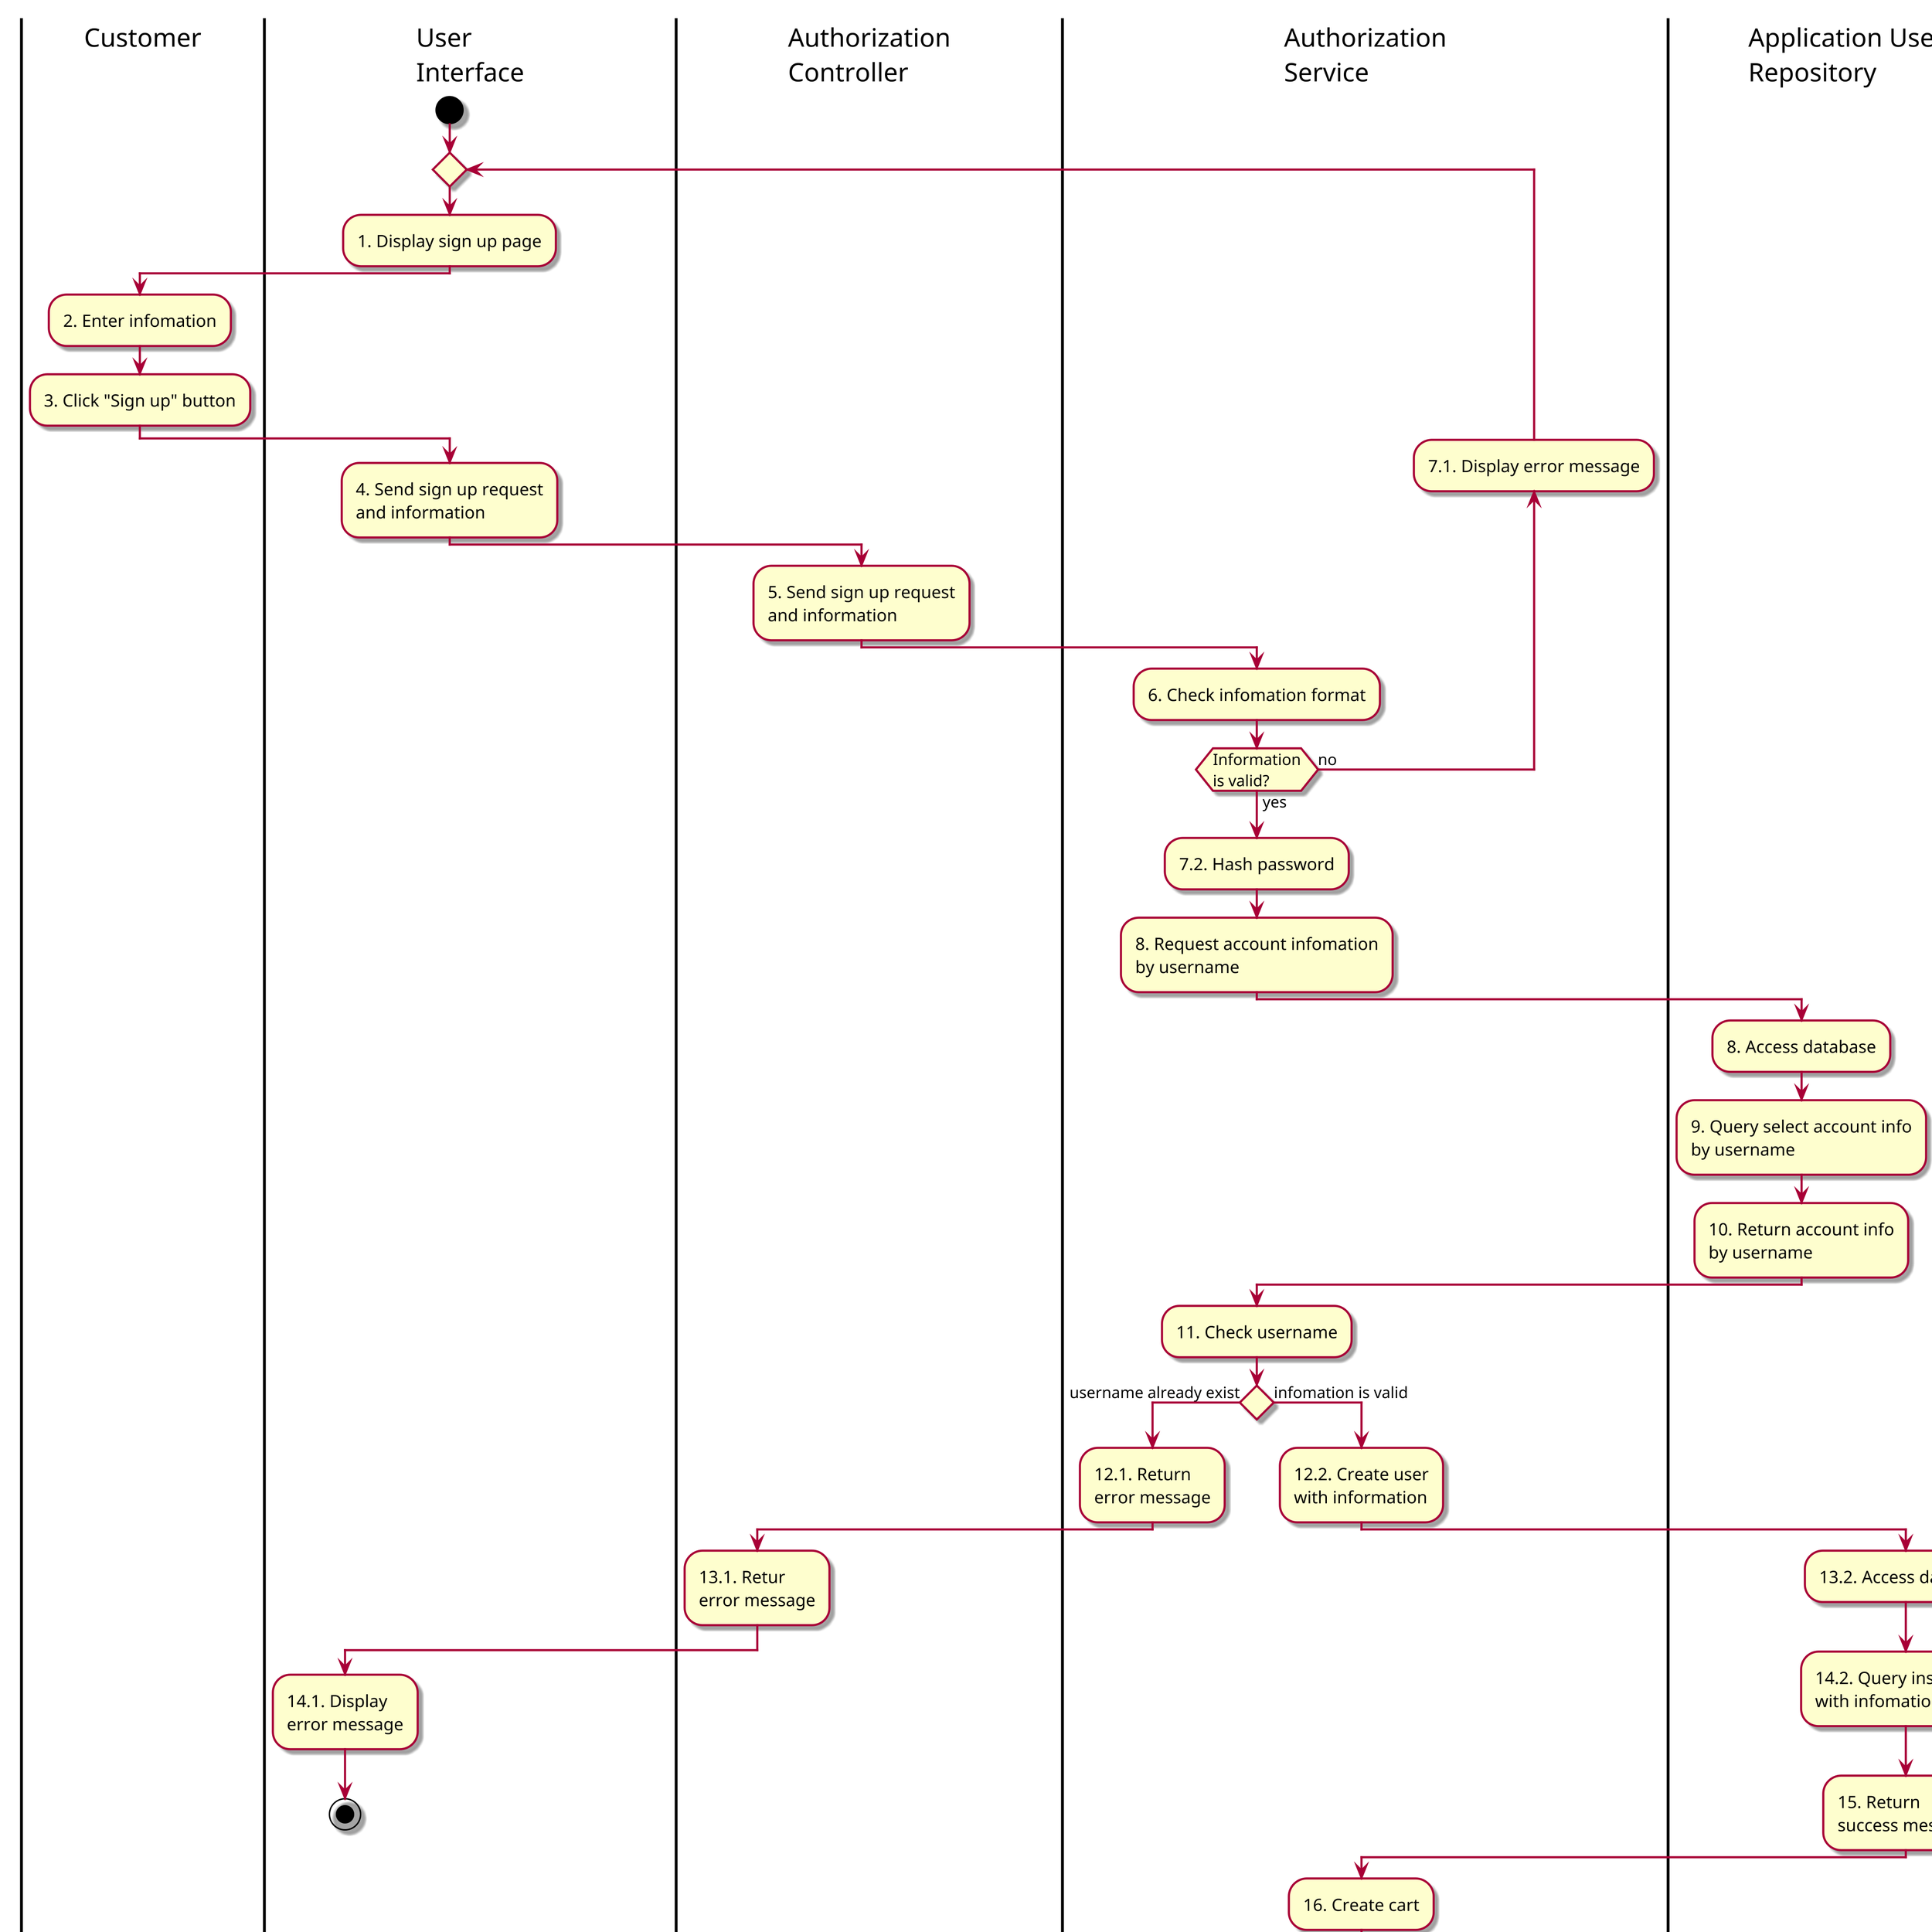 @startuml ActSignUp

skin rose
scale 3

|Customer|
|User\nInterface|
|Authorization\nController|
|Authorization\nService|
|Application User\nRepository|
|Cart\nRepository|
|User\nInterface|
start
repeat
:1. Display sign up page;
|Customer|
:2. Enter infomation;
:3. Click "Sign up" button;
|User\nInterface|
:4. Send sign up request\nand information;
|Authorization\nController|
:5. Send sign up request\nand information;
|Authorization\nService|
:6. Check infomation format;
backward :7.1. Display error message;
repeat while (Information\nis valid?) is(no) not(yes)
:7.2. Hash password;
:8. Request account infomation\nby username;
|Application User\nRepository|
:8. Access database;
:9. Query select account info\nby username;
:10. Return account info\nby username;
|Authorization\nService|
:11. Check username;
if () then (username already exist)
    :12.1. Return\nerror message;
    |Authorization\nController|
    :13.1. Retur\nerror message;
    |User\nInterface|
    :14.1. Display\nerror message;
    stop
else(infomation is valid)
    |Authorization\nService|
    :12.2. Create user\nwith information;
    |Application User\nRepository|
    :13.2. Access database;
    :14.2. Query insert user\nwith infomation;
    :15. Return\nsuccess message;
    |Authorization\nService|
    :16. Create cart;
    |Cart\nRepository|
    :17. Access database;
    :18. Query insert cart\nwith infomation;
    :19. Return\nsuccess message;
    |Authorization\nService|
    :20. Return\nsuccess message;
    |Authorization\nController|
    :21. Return\nsuccess message;
    |User\nInterface|
    :22. Display sign in page\nand success message;
    stop
@enduml
